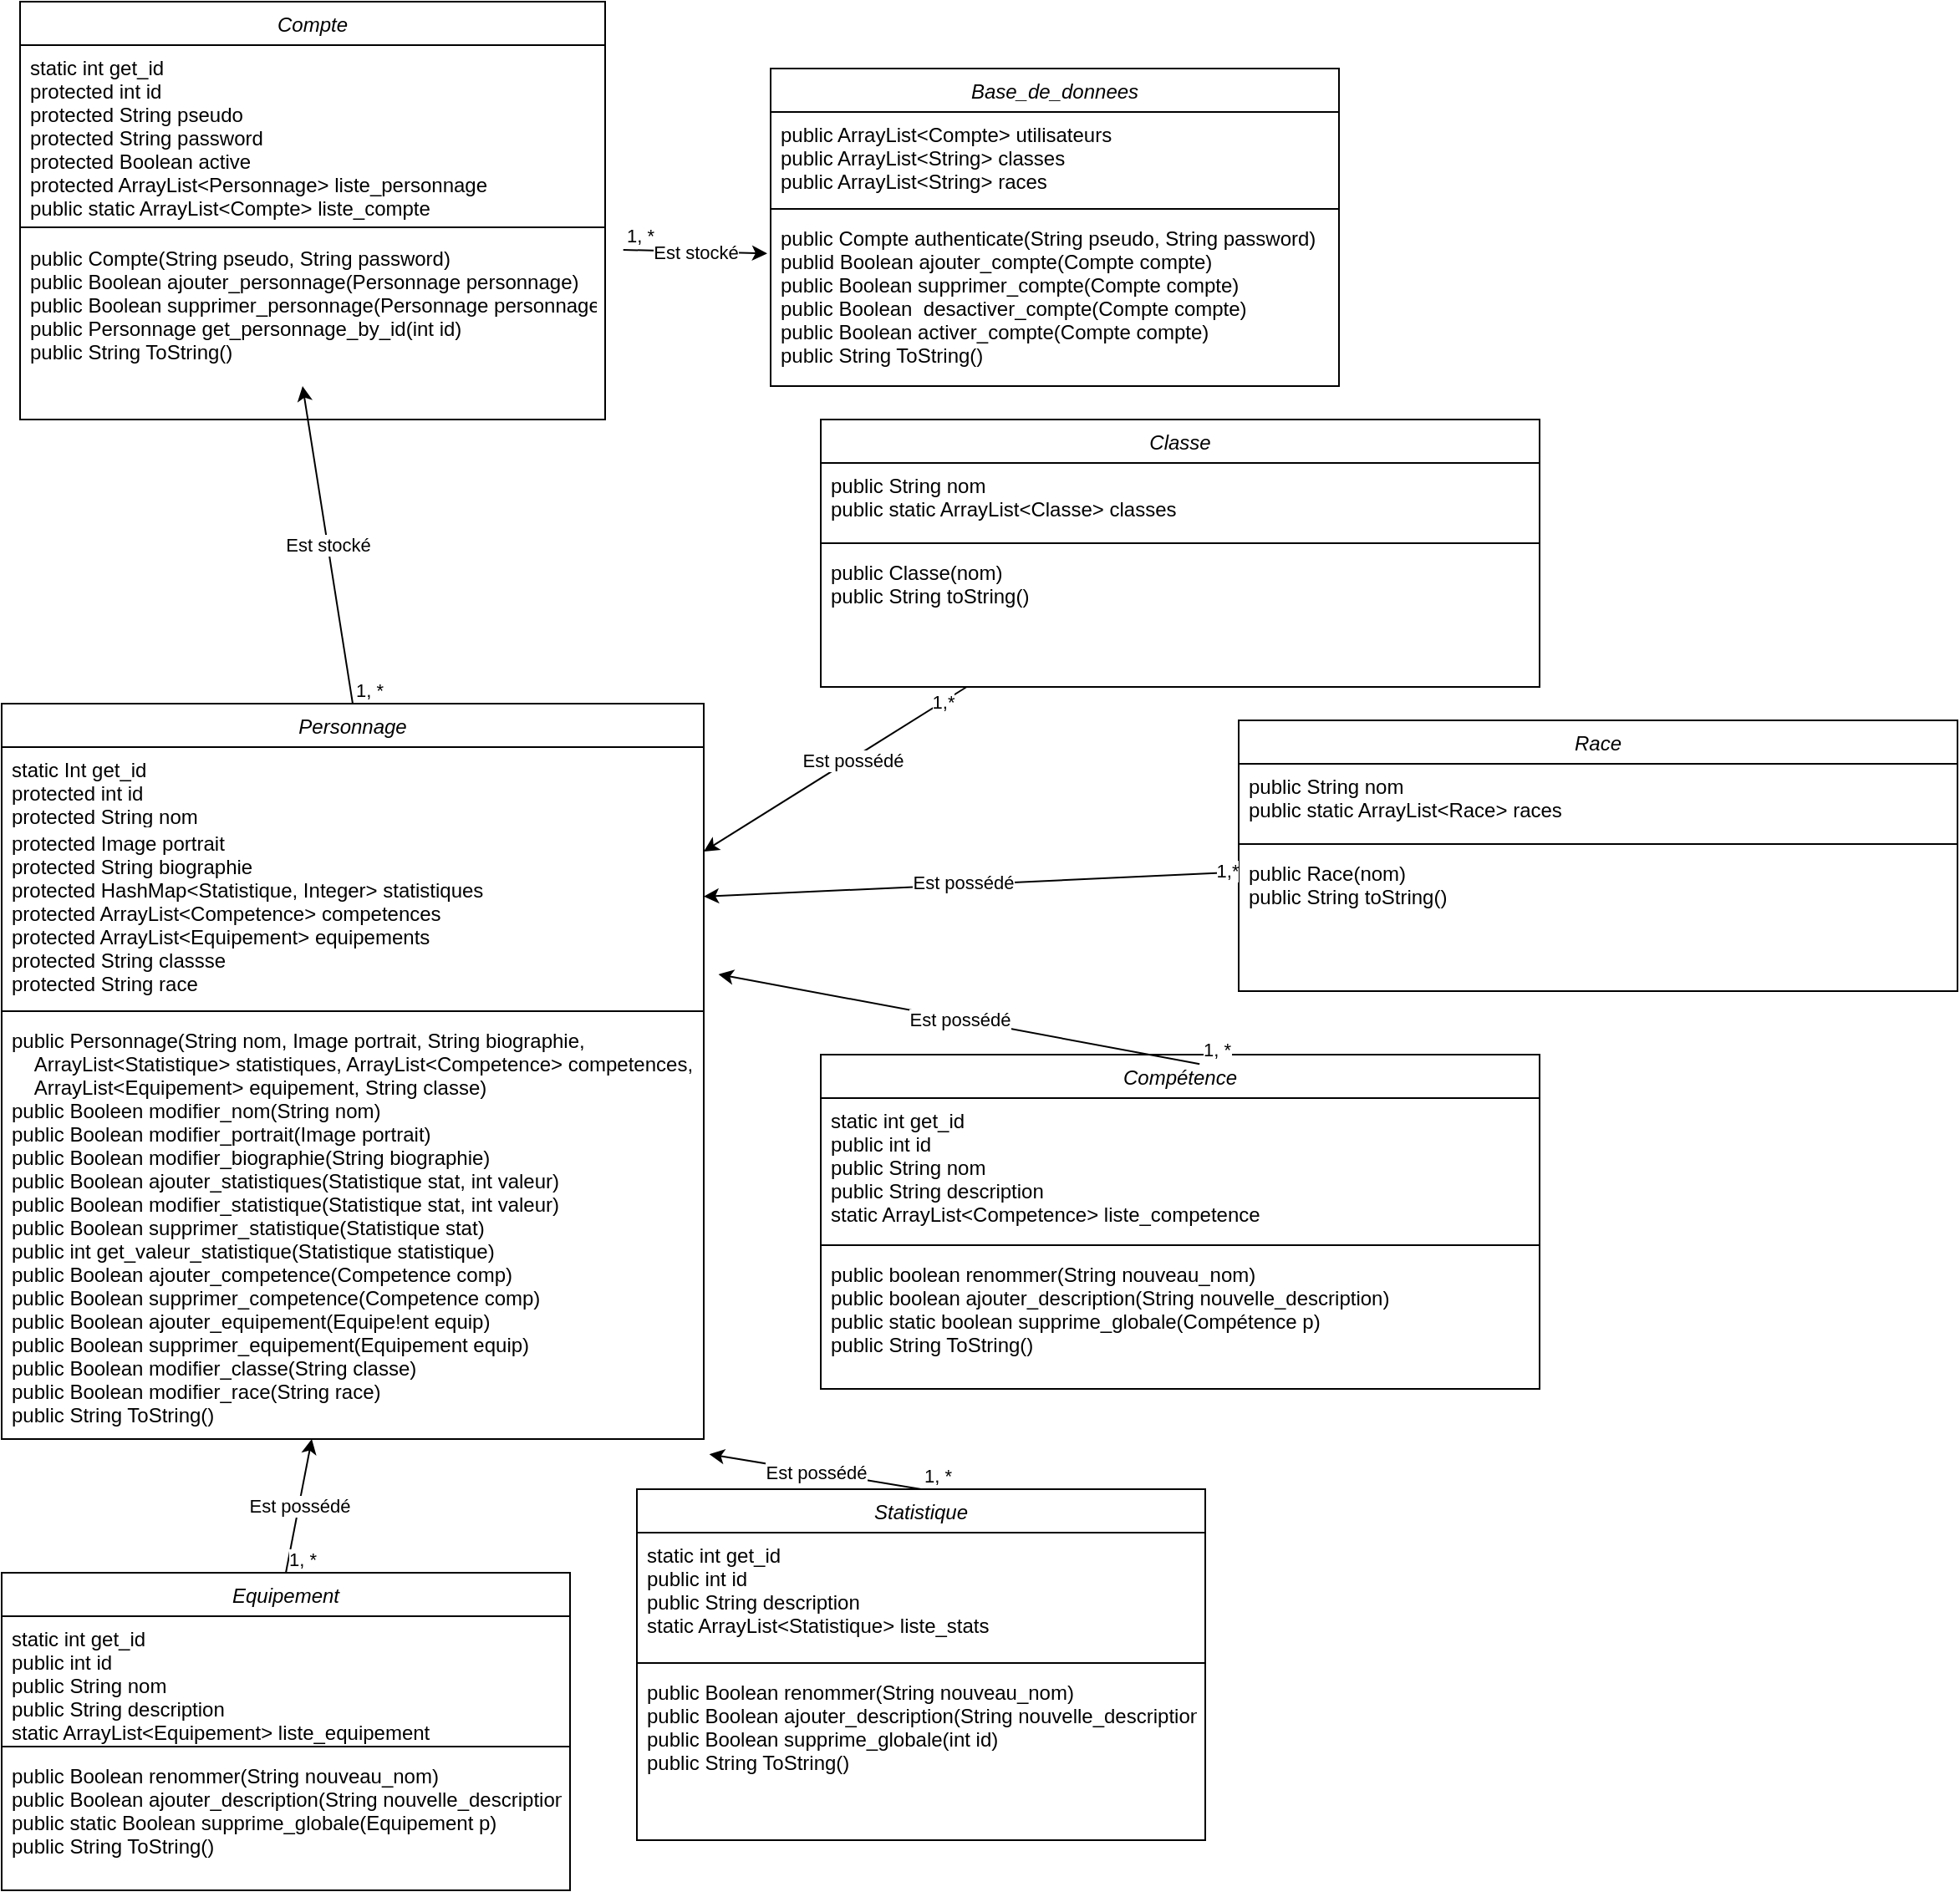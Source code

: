 <mxfile version="26.1.2">
  <diagram name="Page-1" id="15wc1YLHm22dBf-tsg1X">
    <mxGraphModel dx="1674" dy="745" grid="1" gridSize="10" guides="1" tooltips="1" connect="1" arrows="1" fold="1" page="1" pageScale="1" pageWidth="827" pageHeight="1169" math="0" shadow="0">
      <root>
        <mxCell id="0" />
        <mxCell id="1" parent="0" />
        <mxCell id="cU2f4Sk95D5eC3c2W2ez-1" value="Compte" style="swimlane;fontStyle=2;align=center;verticalAlign=top;childLayout=stackLayout;horizontal=1;startSize=26;horizontalStack=0;resizeParent=1;resizeLast=0;collapsible=1;marginBottom=0;rounded=0;shadow=0;strokeWidth=1;" parent="1" vertex="1">
          <mxGeometry x="51" y="140" width="350" height="250" as="geometry">
            <mxRectangle x="230" y="140" width="160" height="26" as="alternateBounds" />
          </mxGeometry>
        </mxCell>
        <mxCell id="cU2f4Sk95D5eC3c2W2ez-2" value="static int get_id&#xa;protected int id&#xa;protected String pseudo&#xa;protected String password&#xa;protected Boolean active&#xa;protected ArrayList&lt;Personnage&gt; liste_personnage&#xa;public static ArrayList&lt;Compte&gt; liste_compte" style="text;align=left;verticalAlign=top;spacingLeft=4;spacingRight=4;overflow=hidden;rotatable=0;points=[[0,0.5],[1,0.5]];portConstraint=eastwest;" parent="cU2f4Sk95D5eC3c2W2ez-1" vertex="1">
          <mxGeometry y="26" width="350" height="104" as="geometry" />
        </mxCell>
        <mxCell id="cU2f4Sk95D5eC3c2W2ez-3" value="" style="line;html=1;strokeWidth=1;align=left;verticalAlign=middle;spacingTop=-1;spacingLeft=3;spacingRight=3;rotatable=0;labelPosition=right;points=[];portConstraint=eastwest;" parent="cU2f4Sk95D5eC3c2W2ez-1" vertex="1">
          <mxGeometry y="130" width="350" height="10" as="geometry" />
        </mxCell>
        <mxCell id="cU2f4Sk95D5eC3c2W2ez-4" value="public Compte(String pseudo, String password)&#xa;public Boolean ajouter_personnage(Personnage personnage)&#xa;public Boolean supprimer_personnage(Personnage personnage)&#xa;public Personnage get_personnage_by_id(int id)&#xa;public String ToString()" style="text;align=left;verticalAlign=top;spacingLeft=4;spacingRight=4;overflow=hidden;rotatable=0;points=[[0,0.5],[1,0.5]];portConstraint=eastwest;" parent="cU2f4Sk95D5eC3c2W2ez-1" vertex="1">
          <mxGeometry y="140" width="350" height="110" as="geometry" />
        </mxCell>
        <mxCell id="cU2f4Sk95D5eC3c2W2ez-5" value="Base_de_donnees" style="swimlane;fontStyle=2;align=center;verticalAlign=top;childLayout=stackLayout;horizontal=1;startSize=26;horizontalStack=0;resizeParent=1;resizeLast=0;collapsible=1;marginBottom=0;rounded=0;shadow=0;strokeWidth=1;" parent="1" vertex="1">
          <mxGeometry x="500" y="180" width="340" height="190" as="geometry">
            <mxRectangle x="470" y="160" width="160" height="26" as="alternateBounds" />
          </mxGeometry>
        </mxCell>
        <mxCell id="cU2f4Sk95D5eC3c2W2ez-6" value="public ArrayList&lt;Compte&gt; utilisateurs&#xa;public ArrayList&lt;String&gt; classes&#xa;public ArrayList&lt;String&gt; races" style="text;align=left;verticalAlign=top;spacingLeft=4;spacingRight=4;overflow=hidden;rotatable=0;points=[[0,0.5],[1,0.5]];portConstraint=eastwest;" parent="cU2f4Sk95D5eC3c2W2ez-5" vertex="1">
          <mxGeometry y="26" width="340" height="54" as="geometry" />
        </mxCell>
        <mxCell id="cU2f4Sk95D5eC3c2W2ez-7" value="" style="line;html=1;strokeWidth=1;align=left;verticalAlign=middle;spacingTop=-1;spacingLeft=3;spacingRight=3;rotatable=0;labelPosition=right;points=[];portConstraint=eastwest;" parent="cU2f4Sk95D5eC3c2W2ez-5" vertex="1">
          <mxGeometry y="80" width="340" height="8" as="geometry" />
        </mxCell>
        <mxCell id="cU2f4Sk95D5eC3c2W2ez-8" value="public Compte authenticate(String pseudo, String password)&#xa;publid Boolean ajouter_compte(Compte compte)&#xa;public Boolean supprimer_compte(Compte compte)&#xa;public Boolean  desactiver_compte(Compte compte)&#xa;public Boolean activer_compte(Compte compte)&#xa;public String ToString()" style="text;align=left;verticalAlign=top;spacingLeft=4;spacingRight=4;overflow=hidden;rotatable=0;points=[[0,0.5],[1,0.5]];portConstraint=eastwest;" parent="cU2f4Sk95D5eC3c2W2ez-5" vertex="1">
          <mxGeometry y="88" width="340" height="102" as="geometry" />
        </mxCell>
        <mxCell id="cU2f4Sk95D5eC3c2W2ez-9" value="Personnage" style="swimlane;fontStyle=2;align=center;verticalAlign=top;childLayout=stackLayout;horizontal=1;startSize=26;horizontalStack=0;resizeParent=1;resizeLast=0;collapsible=1;marginBottom=0;rounded=0;shadow=0;strokeWidth=1;" parent="1" vertex="1">
          <mxGeometry x="40" y="560" width="420" height="440" as="geometry">
            <mxRectangle x="230" y="140" width="160" height="26" as="alternateBounds" />
          </mxGeometry>
        </mxCell>
        <mxCell id="cU2f4Sk95D5eC3c2W2ez-10" value="static Int get_id&#xa;protected int id&#xa;protected String nom" style="text;align=left;verticalAlign=top;spacingLeft=4;spacingRight=4;overflow=hidden;rotatable=0;points=[[0,0.5],[1,0.5]];portConstraint=eastwest;" parent="cU2f4Sk95D5eC3c2W2ez-9" vertex="1">
          <mxGeometry y="26" width="420" height="44" as="geometry" />
        </mxCell>
        <mxCell id="cU2f4Sk95D5eC3c2W2ez-11" value="protected Image portrait&#xa;protected String biographie&#xa;protected HashMap&lt;Statistique, Integer&gt; statistiques&#xa;protected ArrayList&lt;Competence&gt; competences&#xa;protected ArrayList&lt;Equipement&gt; equipements&#xa;protected String classse&#xa;protected String race&#xa; &#xa;" style="text;align=left;verticalAlign=top;spacingLeft=4;spacingRight=4;overflow=hidden;rotatable=0;points=[[0,0.5],[1,0.5]];portConstraint=eastwest;rounded=0;shadow=0;html=0;" parent="cU2f4Sk95D5eC3c2W2ez-9" vertex="1">
          <mxGeometry y="70" width="420" height="110" as="geometry" />
        </mxCell>
        <mxCell id="cU2f4Sk95D5eC3c2W2ez-12" value="" style="line;html=1;strokeWidth=1;align=left;verticalAlign=middle;spacingTop=-1;spacingLeft=3;spacingRight=3;rotatable=0;labelPosition=right;points=[];portConstraint=eastwest;" parent="cU2f4Sk95D5eC3c2W2ez-9" vertex="1">
          <mxGeometry y="180" width="420" height="8" as="geometry" />
        </mxCell>
        <mxCell id="cU2f4Sk95D5eC3c2W2ez-13" value="public Personnage(String nom, Image portrait, String biographie,&#xa;    ArrayList&lt;Statistique&gt; statistiques, ArrayList&lt;Competence&gt; competences,&#xa;    ArrayList&lt;Equipement&gt; equipement, String classe)&#xa;public Booleen modifier_nom(String nom)&#xa;public Boolean modifier_portrait(Image portrait)&#xa;public Boolean modifier_biographie(String biographie)&#xa;public Boolean ajouter_statistiques(Statistique stat, int valeur)&#xa;public Boolean modifier_statistique(Statistique stat, int valeur)&#xa;public Boolean supprimer_statistique(Statistique stat)&#xa;public int get_valeur_statistique(Statistique statistique)&#xa;public Boolean ajouter_competence(Competence comp)&#xa;public Boolean supprimer_competence(Competence comp)&#xa;public Boolean ajouter_equipement(Equipe!ent equip)&#xa;public Boolean supprimer_equipement(Equipement equip)&#xa;public Boolean modifier_classe(String classe)&#xa;public Boolean modifier_race(String race)&#xa;public String ToString()" style="text;align=left;verticalAlign=top;spacingLeft=4;spacingRight=4;overflow=hidden;rotatable=0;points=[[0,0.5],[1,0.5]];portConstraint=eastwest;" parent="cU2f4Sk95D5eC3c2W2ez-9" vertex="1">
          <mxGeometry y="188" width="420" height="252" as="geometry" />
        </mxCell>
        <mxCell id="cU2f4Sk95D5eC3c2W2ez-14" value="Compétence" style="swimlane;fontStyle=2;align=center;verticalAlign=top;childLayout=stackLayout;horizontal=1;startSize=26;horizontalStack=0;resizeParent=1;resizeLast=0;collapsible=1;marginBottom=0;rounded=0;shadow=0;strokeWidth=1;" parent="1" vertex="1">
          <mxGeometry x="530" y="770" width="430" height="200" as="geometry">
            <mxRectangle x="230" y="140" width="160" height="26" as="alternateBounds" />
          </mxGeometry>
        </mxCell>
        <mxCell id="cU2f4Sk95D5eC3c2W2ez-15" value="static int get_id&#xa;public int id&#xa;public String nom&#xa;public String description&#xa;static ArrayList&lt;Competence&gt; liste_competence&#xa;" style="text;align=left;verticalAlign=top;spacingLeft=4;spacingRight=4;overflow=hidden;rotatable=0;points=[[0,0.5],[1,0.5]];portConstraint=eastwest;" parent="cU2f4Sk95D5eC3c2W2ez-14" vertex="1">
          <mxGeometry y="26" width="430" height="84" as="geometry" />
        </mxCell>
        <mxCell id="cU2f4Sk95D5eC3c2W2ez-16" value="" style="line;html=1;strokeWidth=1;align=left;verticalAlign=middle;spacingTop=-1;spacingLeft=3;spacingRight=3;rotatable=0;labelPosition=right;points=[];portConstraint=eastwest;" parent="cU2f4Sk95D5eC3c2W2ez-14" vertex="1">
          <mxGeometry y="110" width="430" height="8" as="geometry" />
        </mxCell>
        <mxCell id="cU2f4Sk95D5eC3c2W2ez-17" value="public boolean renommer(String nouveau_nom)&#xa;public boolean ajouter_description(String nouvelle_description)&#xa;public static boolean supprime_globale(Compétence p)&#xa;public String ToString()" style="text;align=left;verticalAlign=top;spacingLeft=4;spacingRight=4;overflow=hidden;rotatable=0;points=[[0,0.5],[1,0.5]];portConstraint=eastwest;" parent="cU2f4Sk95D5eC3c2W2ez-14" vertex="1">
          <mxGeometry y="118" width="430" height="82" as="geometry" />
        </mxCell>
        <mxCell id="cU2f4Sk95D5eC3c2W2ez-18" value="Statistique" style="swimlane;fontStyle=2;align=center;verticalAlign=top;childLayout=stackLayout;horizontal=1;startSize=26;horizontalStack=0;resizeParent=1;resizeLast=0;collapsible=1;marginBottom=0;rounded=0;shadow=0;strokeWidth=1;" parent="1" vertex="1">
          <mxGeometry x="420" y="1030" width="340" height="210" as="geometry">
            <mxRectangle x="230" y="140" width="160" height="26" as="alternateBounds" />
          </mxGeometry>
        </mxCell>
        <mxCell id="cU2f4Sk95D5eC3c2W2ez-19" value="static int get_id&#xa;public int id&#xa;public String description&#xa;static ArrayList&lt;Statistique&gt; liste_stats" style="text;align=left;verticalAlign=top;spacingLeft=4;spacingRight=4;overflow=hidden;rotatable=0;points=[[0,0.5],[1,0.5]];portConstraint=eastwest;" parent="cU2f4Sk95D5eC3c2W2ez-18" vertex="1">
          <mxGeometry y="26" width="340" height="74" as="geometry" />
        </mxCell>
        <mxCell id="cU2f4Sk95D5eC3c2W2ez-20" value="" style="line;html=1;strokeWidth=1;align=left;verticalAlign=middle;spacingTop=-1;spacingLeft=3;spacingRight=3;rotatable=0;labelPosition=right;points=[];portConstraint=eastwest;" parent="cU2f4Sk95D5eC3c2W2ez-18" vertex="1">
          <mxGeometry y="100" width="340" height="8" as="geometry" />
        </mxCell>
        <mxCell id="cU2f4Sk95D5eC3c2W2ez-21" value="public Boolean renommer(String nouveau_nom)&#xa;public Boolean ajouter_description(String nouvelle_description)&#xa;public Boolean supprime_globale(int id)&#xa;public String ToString()" style="text;align=left;verticalAlign=top;spacingLeft=4;spacingRight=4;overflow=hidden;rotatable=0;points=[[0,0.5],[1,0.5]];portConstraint=eastwest;" parent="cU2f4Sk95D5eC3c2W2ez-18" vertex="1">
          <mxGeometry y="108" width="340" height="102" as="geometry" />
        </mxCell>
        <mxCell id="cU2f4Sk95D5eC3c2W2ez-22" value="Est stocké" style="endArrow=classic;html=1;rounded=0;exitX=1.031;exitY=0.077;exitDx=0;exitDy=0;exitPerimeter=0;entryX=-0.006;entryY=0.222;entryDx=0;entryDy=0;entryPerimeter=0;" parent="1" source="cU2f4Sk95D5eC3c2W2ez-4" target="cU2f4Sk95D5eC3c2W2ez-8" edge="1">
          <mxGeometry relative="1" as="geometry">
            <mxPoint x="380" y="290" as="sourcePoint" />
            <mxPoint x="540" y="290" as="targetPoint" />
          </mxGeometry>
        </mxCell>
        <mxCell id="cU2f4Sk95D5eC3c2W2ez-23" value="1, *" style="edgeLabel;resizable=0;html=1;;align=left;verticalAlign=bottom;" parent="cU2f4Sk95D5eC3c2W2ez-22" connectable="0" vertex="1">
          <mxGeometry x="-1" relative="1" as="geometry" />
        </mxCell>
        <mxCell id="cU2f4Sk95D5eC3c2W2ez-24" value="&lt;div&gt;&lt;br&gt;&lt;/div&gt;&lt;div&gt;&lt;br&gt;&lt;/div&gt;" style="edgeLabel;resizable=0;html=1;;align=right;verticalAlign=bottom;" parent="cU2f4Sk95D5eC3c2W2ez-22" connectable="0" vertex="1">
          <mxGeometry x="1" relative="1" as="geometry" />
        </mxCell>
        <mxCell id="cU2f4Sk95D5eC3c2W2ez-25" value="Est stocké" style="endArrow=classic;html=1;rounded=0;exitX=0.5;exitY=0;exitDx=0;exitDy=0;" parent="1" source="cU2f4Sk95D5eC3c2W2ez-9" edge="1">
          <mxGeometry relative="1" as="geometry">
            <mxPoint x="100" y="493" as="sourcePoint" />
            <mxPoint x="220" y="370" as="targetPoint" />
          </mxGeometry>
        </mxCell>
        <mxCell id="cU2f4Sk95D5eC3c2W2ez-26" value="1, *" style="edgeLabel;resizable=0;html=1;;align=left;verticalAlign=bottom;" parent="cU2f4Sk95D5eC3c2W2ez-25" connectable="0" vertex="1">
          <mxGeometry x="-1" relative="1" as="geometry" />
        </mxCell>
        <mxCell id="cU2f4Sk95D5eC3c2W2ez-27" value="&lt;div&gt;&lt;br&gt;&lt;/div&gt;&lt;div&gt;&lt;br&gt;&lt;/div&gt;" style="edgeLabel;resizable=0;html=1;;align=right;verticalAlign=bottom;" parent="cU2f4Sk95D5eC3c2W2ez-25" connectable="0" vertex="1">
          <mxGeometry x="1" relative="1" as="geometry" />
        </mxCell>
        <mxCell id="cU2f4Sk95D5eC3c2W2ez-28" value="Est possédé" style="endArrow=classic;html=1;rounded=0;exitX=0.5;exitY=0;exitDx=0;exitDy=0;" parent="1" source="cU2f4Sk95D5eC3c2W2ez-37" target="cU2f4Sk95D5eC3c2W2ez-13" edge="1">
          <mxGeometry relative="1" as="geometry">
            <mxPoint x="250" y="1000" as="sourcePoint" />
            <mxPoint x="220" y="930" as="targetPoint" />
          </mxGeometry>
        </mxCell>
        <mxCell id="cU2f4Sk95D5eC3c2W2ez-29" value="1, *" style="edgeLabel;resizable=0;html=1;;align=left;verticalAlign=bottom;" parent="cU2f4Sk95D5eC3c2W2ez-28" connectable="0" vertex="1">
          <mxGeometry x="-1" relative="1" as="geometry" />
        </mxCell>
        <mxCell id="cU2f4Sk95D5eC3c2W2ez-30" value="&lt;div&gt;&lt;br&gt;&lt;/div&gt;&lt;div&gt;&lt;br&gt;&lt;/div&gt;" style="edgeLabel;resizable=0;html=1;;align=right;verticalAlign=bottom;" parent="cU2f4Sk95D5eC3c2W2ez-28" connectable="0" vertex="1">
          <mxGeometry x="1" relative="1" as="geometry" />
        </mxCell>
        <mxCell id="cU2f4Sk95D5eC3c2W2ez-31" value="Est possédé" style="endArrow=classic;html=1;rounded=0;exitX=0.527;exitY=0.028;exitDx=0;exitDy=0;entryX=1.021;entryY=0.836;entryDx=0;entryDy=0;entryPerimeter=0;exitPerimeter=0;" parent="1" source="cU2f4Sk95D5eC3c2W2ez-14" target="cU2f4Sk95D5eC3c2W2ez-11" edge="1">
          <mxGeometry relative="1" as="geometry">
            <mxPoint x="517" y="770" as="sourcePoint" />
            <mxPoint x="487" y="650" as="targetPoint" />
          </mxGeometry>
        </mxCell>
        <mxCell id="cU2f4Sk95D5eC3c2W2ez-32" value="1, *" style="edgeLabel;resizable=0;html=1;;align=left;verticalAlign=bottom;" parent="cU2f4Sk95D5eC3c2W2ez-31" connectable="0" vertex="1">
          <mxGeometry x="-1" relative="1" as="geometry" />
        </mxCell>
        <mxCell id="cU2f4Sk95D5eC3c2W2ez-33" value="&lt;div&gt;&lt;br&gt;&lt;/div&gt;&lt;div&gt;&lt;br&gt;&lt;/div&gt;" style="edgeLabel;resizable=0;html=1;;align=right;verticalAlign=bottom;" parent="cU2f4Sk95D5eC3c2W2ez-31" connectable="0" vertex="1">
          <mxGeometry x="1" relative="1" as="geometry" />
        </mxCell>
        <mxCell id="cU2f4Sk95D5eC3c2W2ez-34" value="Est possédé" style="endArrow=classic;html=1;rounded=0;exitX=0.5;exitY=0;exitDx=0;exitDy=0;entryX=1.008;entryY=1.036;entryDx=0;entryDy=0;entryPerimeter=0;" parent="1" source="cU2f4Sk95D5eC3c2W2ez-18" target="cU2f4Sk95D5eC3c2W2ez-13" edge="1">
          <mxGeometry relative="1" as="geometry">
            <mxPoint x="710" y="941" as="sourcePoint" />
            <mxPoint x="680" y="821" as="targetPoint" />
          </mxGeometry>
        </mxCell>
        <mxCell id="cU2f4Sk95D5eC3c2W2ez-35" value="1, *" style="edgeLabel;resizable=0;html=1;;align=left;verticalAlign=bottom;" parent="cU2f4Sk95D5eC3c2W2ez-34" connectable="0" vertex="1">
          <mxGeometry x="-1" relative="1" as="geometry" />
        </mxCell>
        <mxCell id="cU2f4Sk95D5eC3c2W2ez-36" value="&lt;div&gt;&lt;br&gt;&lt;/div&gt;&lt;div&gt;&lt;br&gt;&lt;/div&gt;" style="edgeLabel;resizable=0;html=1;;align=right;verticalAlign=bottom;" parent="cU2f4Sk95D5eC3c2W2ez-34" connectable="0" vertex="1">
          <mxGeometry x="1" relative="1" as="geometry" />
        </mxCell>
        <mxCell id="cU2f4Sk95D5eC3c2W2ez-37" value="Equipement" style="swimlane;fontStyle=2;align=center;verticalAlign=top;childLayout=stackLayout;horizontal=1;startSize=26;horizontalStack=0;resizeParent=1;resizeLast=0;collapsible=1;marginBottom=0;rounded=0;shadow=0;strokeWidth=1;" parent="1" vertex="1">
          <mxGeometry x="40" y="1080" width="340" height="190" as="geometry">
            <mxRectangle x="230" y="140" width="160" height="26" as="alternateBounds" />
          </mxGeometry>
        </mxCell>
        <mxCell id="cU2f4Sk95D5eC3c2W2ez-38" value="static int get_id&#xa;public int id&#xa;public String nom&#xa;public String description&#xa;static ArrayList&lt;Equipement&gt; liste_equipement" style="text;align=left;verticalAlign=top;spacingLeft=4;spacingRight=4;overflow=hidden;rotatable=0;points=[[0,0.5],[1,0.5]];portConstraint=eastwest;" parent="cU2f4Sk95D5eC3c2W2ez-37" vertex="1">
          <mxGeometry y="26" width="340" height="74" as="geometry" />
        </mxCell>
        <mxCell id="cU2f4Sk95D5eC3c2W2ez-39" value="" style="line;html=1;strokeWidth=1;align=left;verticalAlign=middle;spacingTop=-1;spacingLeft=3;spacingRight=3;rotatable=0;labelPosition=right;points=[];portConstraint=eastwest;" parent="cU2f4Sk95D5eC3c2W2ez-37" vertex="1">
          <mxGeometry y="100" width="340" height="8" as="geometry" />
        </mxCell>
        <mxCell id="cU2f4Sk95D5eC3c2W2ez-40" value="public Boolean renommer(String nouveau_nom)&#xa;public Boolean ajouter_description(String nouvelle_description)&#xa;public static Boolean supprime_globale(Equipement p)&#xa;public String ToString()" style="text;align=left;verticalAlign=top;spacingLeft=4;spacingRight=4;overflow=hidden;rotatable=0;points=[[0,0.5],[1,0.5]];portConstraint=eastwest;" parent="cU2f4Sk95D5eC3c2W2ez-37" vertex="1">
          <mxGeometry y="108" width="340" height="82" as="geometry" />
        </mxCell>
        <mxCell id="QtIHeXEzChr4DMjTM-l0-1" value="Classe" style="swimlane;fontStyle=2;align=center;verticalAlign=top;childLayout=stackLayout;horizontal=1;startSize=26;horizontalStack=0;resizeParent=1;resizeLast=0;collapsible=1;marginBottom=0;rounded=0;shadow=0;strokeWidth=1;" vertex="1" parent="1">
          <mxGeometry x="530" y="390" width="430" height="160" as="geometry">
            <mxRectangle x="230" y="140" width="160" height="26" as="alternateBounds" />
          </mxGeometry>
        </mxCell>
        <mxCell id="QtIHeXEzChr4DMjTM-l0-2" value="public String nom&#xa;public static ArrayList&lt;Classe&gt; classes" style="text;align=left;verticalAlign=top;spacingLeft=4;spacingRight=4;overflow=hidden;rotatable=0;points=[[0,0.5],[1,0.5]];portConstraint=eastwest;" vertex="1" parent="QtIHeXEzChr4DMjTM-l0-1">
          <mxGeometry y="26" width="430" height="44" as="geometry" />
        </mxCell>
        <mxCell id="QtIHeXEzChr4DMjTM-l0-3" value="" style="line;html=1;strokeWidth=1;align=left;verticalAlign=middle;spacingTop=-1;spacingLeft=3;spacingRight=3;rotatable=0;labelPosition=right;points=[];portConstraint=eastwest;" vertex="1" parent="QtIHeXEzChr4DMjTM-l0-1">
          <mxGeometry y="70" width="430" height="8" as="geometry" />
        </mxCell>
        <mxCell id="QtIHeXEzChr4DMjTM-l0-4" value="public Classe(nom)&#xa;public String toString()" style="text;align=left;verticalAlign=top;spacingLeft=4;spacingRight=4;overflow=hidden;rotatable=0;points=[[0,0.5],[1,0.5]];portConstraint=eastwest;" vertex="1" parent="QtIHeXEzChr4DMjTM-l0-1">
          <mxGeometry y="78" width="430" height="42" as="geometry" />
        </mxCell>
        <mxCell id="QtIHeXEzChr4DMjTM-l0-5" value="Race" style="swimlane;fontStyle=2;align=center;verticalAlign=top;childLayout=stackLayout;horizontal=1;startSize=26;horizontalStack=0;resizeParent=1;resizeLast=0;collapsible=1;marginBottom=0;rounded=0;shadow=0;strokeWidth=1;" vertex="1" parent="1">
          <mxGeometry x="780" y="570" width="430" height="162" as="geometry">
            <mxRectangle x="230" y="140" width="160" height="26" as="alternateBounds" />
          </mxGeometry>
        </mxCell>
        <mxCell id="QtIHeXEzChr4DMjTM-l0-6" value="public String nom&#xa;public static ArrayList&lt;Race&gt; races" style="text;align=left;verticalAlign=top;spacingLeft=4;spacingRight=4;overflow=hidden;rotatable=0;points=[[0,0.5],[1,0.5]];portConstraint=eastwest;" vertex="1" parent="QtIHeXEzChr4DMjTM-l0-5">
          <mxGeometry y="26" width="430" height="44" as="geometry" />
        </mxCell>
        <mxCell id="QtIHeXEzChr4DMjTM-l0-7" value="" style="line;html=1;strokeWidth=1;align=left;verticalAlign=middle;spacingTop=-1;spacingLeft=3;spacingRight=3;rotatable=0;labelPosition=right;points=[];portConstraint=eastwest;" vertex="1" parent="QtIHeXEzChr4DMjTM-l0-5">
          <mxGeometry y="70" width="430" height="8" as="geometry" />
        </mxCell>
        <mxCell id="QtIHeXEzChr4DMjTM-l0-13" value="public Race(nom)&#xa;public String toString()" style="text;align=left;verticalAlign=top;spacingLeft=4;spacingRight=4;overflow=hidden;rotatable=0;points=[[0,0.5],[1,0.5]];portConstraint=eastwest;" vertex="1" parent="QtIHeXEzChr4DMjTM-l0-5">
          <mxGeometry y="78" width="430" height="42" as="geometry" />
        </mxCell>
        <mxCell id="QtIHeXEzChr4DMjTM-l0-9" value="" style="endArrow=classic;html=1;rounded=0;" edge="1" parent="1" source="QtIHeXEzChr4DMjTM-l0-5" target="cU2f4Sk95D5eC3c2W2ez-11">
          <mxGeometry width="50" height="50" relative="1" as="geometry">
            <mxPoint x="930" y="690" as="sourcePoint" />
            <mxPoint x="980" y="640" as="targetPoint" />
          </mxGeometry>
        </mxCell>
        <mxCell id="QtIHeXEzChr4DMjTM-l0-11" value="Est possédé" style="edgeLabel;html=1;align=center;verticalAlign=middle;resizable=0;points=[];" vertex="1" connectable="0" parent="QtIHeXEzChr4DMjTM-l0-9">
          <mxGeometry x="0.031" y="-2" relative="1" as="geometry">
            <mxPoint as="offset" />
          </mxGeometry>
        </mxCell>
        <mxCell id="QtIHeXEzChr4DMjTM-l0-14" value="1,*" style="edgeLabel;html=1;align=center;verticalAlign=middle;resizable=0;points=[];" vertex="1" connectable="0" parent="QtIHeXEzChr4DMjTM-l0-9">
          <mxGeometry x="-0.957" y="-1" relative="1" as="geometry">
            <mxPoint as="offset" />
          </mxGeometry>
        </mxCell>
        <mxCell id="QtIHeXEzChr4DMjTM-l0-10" value="" style="endArrow=classic;html=1;rounded=0;" edge="1" parent="1" source="QtIHeXEzChr4DMjTM-l0-1" target="cU2f4Sk95D5eC3c2W2ez-9">
          <mxGeometry width="50" height="50" relative="1" as="geometry">
            <mxPoint x="930" y="690" as="sourcePoint" />
            <mxPoint x="980" y="640" as="targetPoint" />
          </mxGeometry>
        </mxCell>
        <mxCell id="QtIHeXEzChr4DMjTM-l0-12" value="&lt;div&gt;Est possédé&lt;/div&gt;" style="edgeLabel;html=1;align=center;verticalAlign=middle;resizable=0;points=[];" vertex="1" connectable="0" parent="QtIHeXEzChr4DMjTM-l0-10">
          <mxGeometry x="-0.125" y="1" relative="1" as="geometry">
            <mxPoint as="offset" />
          </mxGeometry>
        </mxCell>
        <mxCell id="QtIHeXEzChr4DMjTM-l0-16" value="1,*" style="edgeLabel;html=1;align=center;verticalAlign=middle;resizable=0;points=[];" vertex="1" connectable="0" parent="QtIHeXEzChr4DMjTM-l0-10">
          <mxGeometry x="-0.818" relative="1" as="geometry">
            <mxPoint as="offset" />
          </mxGeometry>
        </mxCell>
      </root>
    </mxGraphModel>
  </diagram>
</mxfile>
